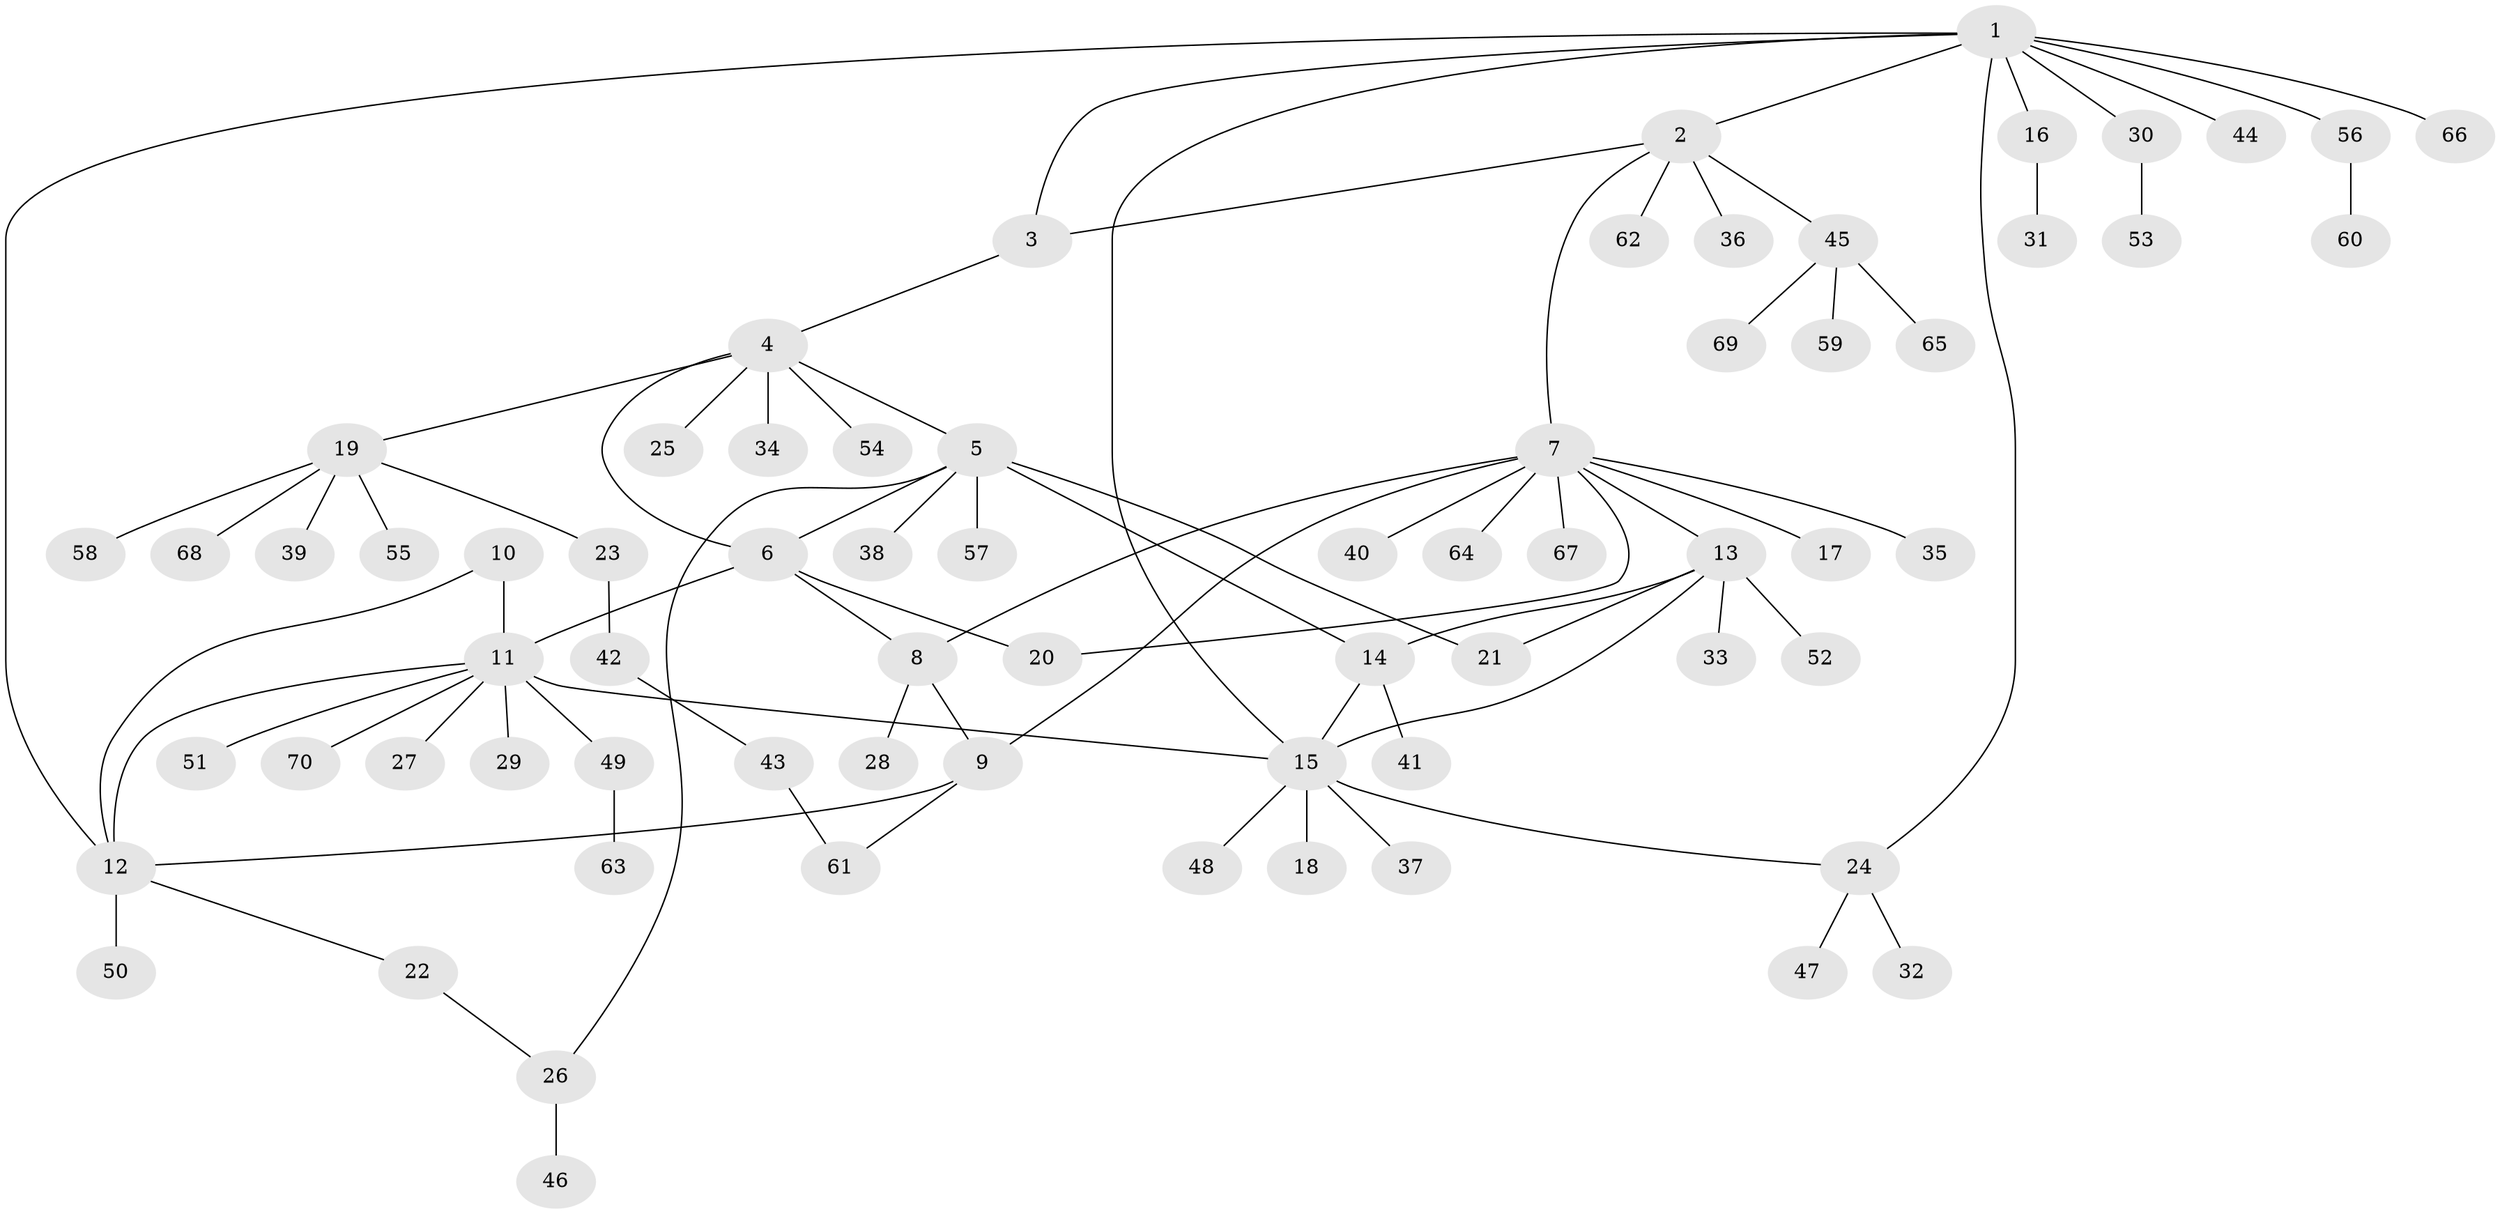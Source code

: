 // coarse degree distribution, {11: 0.01818181818181818, 8: 0.05454545454545454, 3: 0.03636363636363636, 6: 0.01818181818181818, 7: 0.01818181818181818, 9: 0.01818181818181818, 2: 0.10909090909090909, 14: 0.01818181818181818, 5: 0.03636363636363636, 1: 0.6727272727272727}
// Generated by graph-tools (version 1.1) at 2025/42/03/06/25 10:42:08]
// undirected, 70 vertices, 85 edges
graph export_dot {
graph [start="1"]
  node [color=gray90,style=filled];
  1;
  2;
  3;
  4;
  5;
  6;
  7;
  8;
  9;
  10;
  11;
  12;
  13;
  14;
  15;
  16;
  17;
  18;
  19;
  20;
  21;
  22;
  23;
  24;
  25;
  26;
  27;
  28;
  29;
  30;
  31;
  32;
  33;
  34;
  35;
  36;
  37;
  38;
  39;
  40;
  41;
  42;
  43;
  44;
  45;
  46;
  47;
  48;
  49;
  50;
  51;
  52;
  53;
  54;
  55;
  56;
  57;
  58;
  59;
  60;
  61;
  62;
  63;
  64;
  65;
  66;
  67;
  68;
  69;
  70;
  1 -- 2;
  1 -- 3;
  1 -- 12;
  1 -- 15;
  1 -- 16;
  1 -- 24;
  1 -- 30;
  1 -- 44;
  1 -- 56;
  1 -- 66;
  2 -- 3;
  2 -- 7;
  2 -- 36;
  2 -- 45;
  2 -- 62;
  3 -- 4;
  4 -- 5;
  4 -- 6;
  4 -- 19;
  4 -- 25;
  4 -- 34;
  4 -- 54;
  5 -- 6;
  5 -- 14;
  5 -- 21;
  5 -- 26;
  5 -- 38;
  5 -- 57;
  6 -- 8;
  6 -- 11;
  6 -- 20;
  7 -- 8;
  7 -- 9;
  7 -- 13;
  7 -- 17;
  7 -- 20;
  7 -- 35;
  7 -- 40;
  7 -- 64;
  7 -- 67;
  8 -- 9;
  8 -- 28;
  9 -- 12;
  9 -- 61;
  10 -- 11;
  10 -- 12;
  11 -- 12;
  11 -- 15;
  11 -- 27;
  11 -- 29;
  11 -- 49;
  11 -- 51;
  11 -- 70;
  12 -- 22;
  12 -- 50;
  13 -- 14;
  13 -- 15;
  13 -- 21;
  13 -- 33;
  13 -- 52;
  14 -- 15;
  14 -- 41;
  15 -- 18;
  15 -- 24;
  15 -- 37;
  15 -- 48;
  16 -- 31;
  19 -- 23;
  19 -- 39;
  19 -- 55;
  19 -- 58;
  19 -- 68;
  22 -- 26;
  23 -- 42;
  24 -- 32;
  24 -- 47;
  26 -- 46;
  30 -- 53;
  42 -- 43;
  43 -- 61;
  45 -- 59;
  45 -- 65;
  45 -- 69;
  49 -- 63;
  56 -- 60;
}
